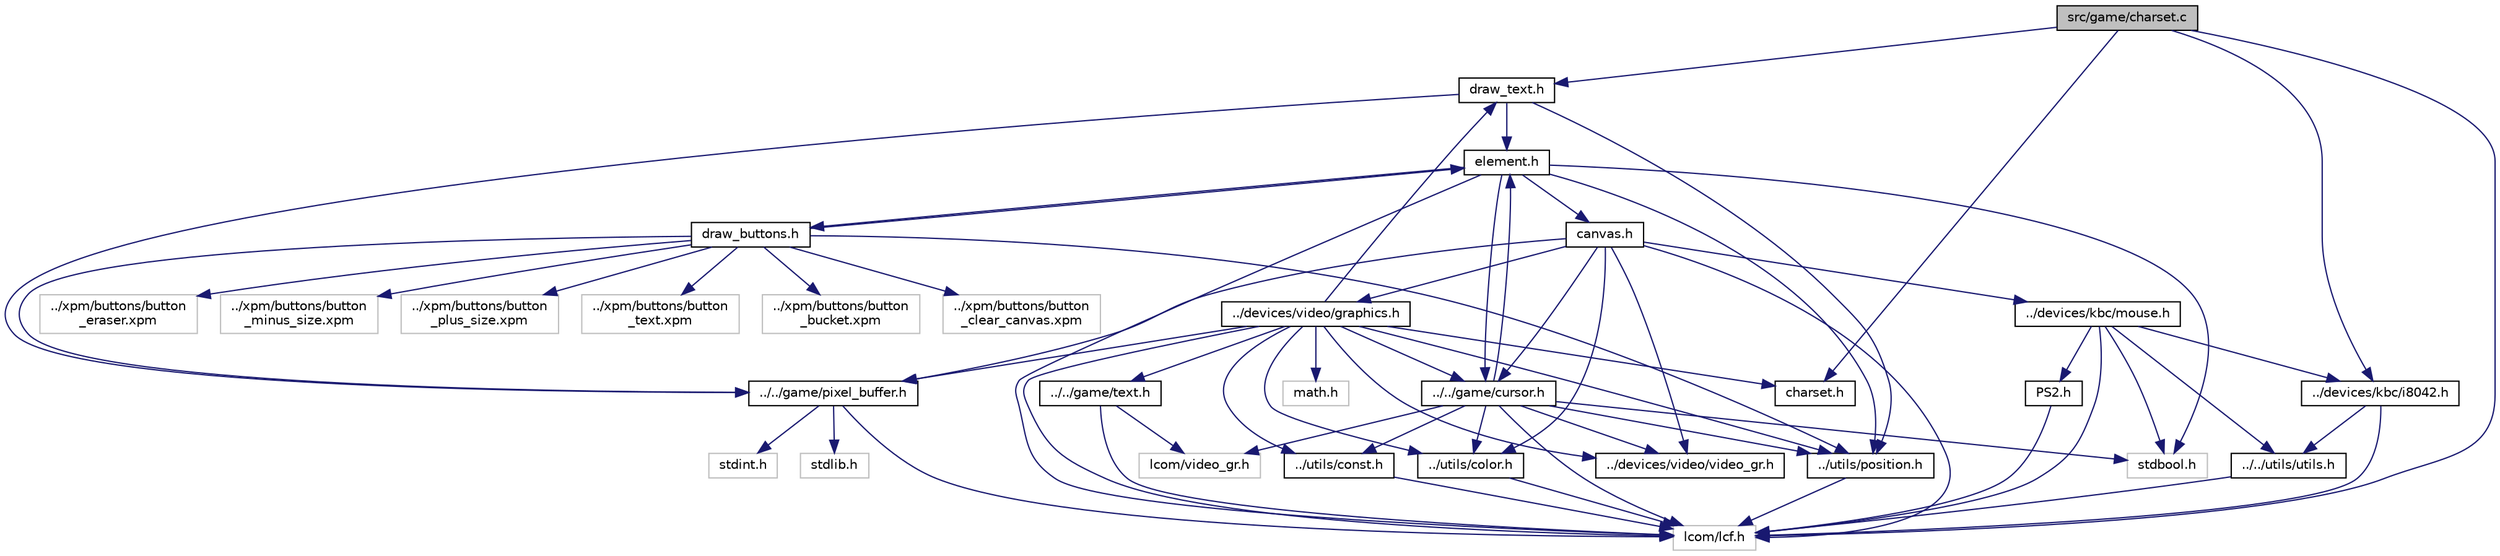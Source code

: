 digraph "src/game/charset.c"
{
 // LATEX_PDF_SIZE
  edge [fontname="Helvetica",fontsize="10",labelfontname="Helvetica",labelfontsize="10"];
  node [fontname="Helvetica",fontsize="10",shape=record];
  Node1 [label="src/game/charset.c",height=0.2,width=0.4,color="black", fillcolor="grey75", style="filled", fontcolor="black",tooltip=" "];
  Node1 -> Node2 [color="midnightblue",fontsize="10",style="solid"];
  Node2 [label="lcom/lcf.h",height=0.2,width=0.4,color="grey75", fillcolor="white", style="filled",tooltip=" "];
  Node1 -> Node3 [color="midnightblue",fontsize="10",style="solid"];
  Node3 [label="../devices/kbc/i8042.h",height=0.2,width=0.4,color="black", fillcolor="white", style="filled",URL="$i8042_8h.html",tooltip=" "];
  Node3 -> Node2 [color="midnightblue",fontsize="10",style="solid"];
  Node3 -> Node4 [color="midnightblue",fontsize="10",style="solid"];
  Node4 [label="../../utils/utils.h",height=0.2,width=0.4,color="black", fillcolor="white", style="filled",URL="$utils_8h.html",tooltip=" "];
  Node4 -> Node2 [color="midnightblue",fontsize="10",style="solid"];
  Node1 -> Node5 [color="midnightblue",fontsize="10",style="solid"];
  Node5 [label="charset.h",height=0.2,width=0.4,color="black", fillcolor="white", style="filled",URL="$charset_8h.html",tooltip=" "];
  Node1 -> Node6 [color="midnightblue",fontsize="10",style="solid"];
  Node6 [label="draw_text.h",height=0.2,width=0.4,color="black", fillcolor="white", style="filled",URL="$draw__text_8h.html",tooltip=" "];
  Node6 -> Node7 [color="midnightblue",fontsize="10",style="solid"];
  Node7 [label="../utils/position.h",height=0.2,width=0.4,color="black", fillcolor="white", style="filled",URL="$position_8h.html",tooltip=" "];
  Node7 -> Node2 [color="midnightblue",fontsize="10",style="solid"];
  Node6 -> Node8 [color="midnightblue",fontsize="10",style="solid"];
  Node8 [label="element.h",height=0.2,width=0.4,color="black", fillcolor="white", style="filled",URL="$element_8h.html",tooltip=" "];
  Node8 -> Node2 [color="midnightblue",fontsize="10",style="solid"];
  Node8 -> Node9 [color="midnightblue",fontsize="10",style="solid"];
  Node9 [label="stdbool.h",height=0.2,width=0.4,color="grey75", fillcolor="white", style="filled",tooltip=" "];
  Node8 -> Node7 [color="midnightblue",fontsize="10",style="solid"];
  Node8 -> Node10 [color="midnightblue",fontsize="10",style="solid"];
  Node10 [label="canvas.h",height=0.2,width=0.4,color="black", fillcolor="white", style="filled",URL="$canvas_8h.html",tooltip=" "];
  Node10 -> Node2 [color="midnightblue",fontsize="10",style="solid"];
  Node10 -> Node11 [color="midnightblue",fontsize="10",style="solid"];
  Node11 [label="../devices/kbc/mouse.h",height=0.2,width=0.4,color="black", fillcolor="white", style="filled",URL="$mouse_8h.html",tooltip=" "];
  Node11 -> Node2 [color="midnightblue",fontsize="10",style="solid"];
  Node11 -> Node9 [color="midnightblue",fontsize="10",style="solid"];
  Node11 -> Node4 [color="midnightblue",fontsize="10",style="solid"];
  Node11 -> Node12 [color="midnightblue",fontsize="10",style="solid"];
  Node12 [label="PS2.h",height=0.2,width=0.4,color="black", fillcolor="white", style="filled",URL="$_p_s2_8h.html",tooltip=" "];
  Node12 -> Node2 [color="midnightblue",fontsize="10",style="solid"];
  Node11 -> Node3 [color="midnightblue",fontsize="10",style="solid"];
  Node10 -> Node13 [color="midnightblue",fontsize="10",style="solid"];
  Node13 [label="../devices/video/graphics.h",height=0.2,width=0.4,color="black", fillcolor="white", style="filled",URL="$graphics_8h.html",tooltip=" "];
  Node13 -> Node2 [color="midnightblue",fontsize="10",style="solid"];
  Node13 -> Node14 [color="midnightblue",fontsize="10",style="solid"];
  Node14 [label="math.h",height=0.2,width=0.4,color="grey75", fillcolor="white", style="filled",tooltip=" "];
  Node13 -> Node5 [color="midnightblue",fontsize="10",style="solid"];
  Node13 -> Node15 [color="midnightblue",fontsize="10",style="solid"];
  Node15 [label="../../game/cursor.h",height=0.2,width=0.4,color="black", fillcolor="white", style="filled",URL="$cursor_8h.html",tooltip=" "];
  Node15 -> Node2 [color="midnightblue",fontsize="10",style="solid"];
  Node15 -> Node16 [color="midnightblue",fontsize="10",style="solid"];
  Node16 [label="lcom/video_gr.h",height=0.2,width=0.4,color="grey75", fillcolor="white", style="filled",tooltip=" "];
  Node15 -> Node9 [color="midnightblue",fontsize="10",style="solid"];
  Node15 -> Node17 [color="midnightblue",fontsize="10",style="solid"];
  Node17 [label="../devices/video/video_gr.h",height=0.2,width=0.4,color="black", fillcolor="white", style="filled",URL="$video__gr_8h.html",tooltip=" "];
  Node15 -> Node18 [color="midnightblue",fontsize="10",style="solid"];
  Node18 [label="../utils/color.h",height=0.2,width=0.4,color="black", fillcolor="white", style="filled",URL="$color_8h.html",tooltip=" "];
  Node18 -> Node2 [color="midnightblue",fontsize="10",style="solid"];
  Node15 -> Node19 [color="midnightblue",fontsize="10",style="solid"];
  Node19 [label="../utils/const.h",height=0.2,width=0.4,color="black", fillcolor="white", style="filled",URL="$const_8h.html",tooltip=" "];
  Node19 -> Node2 [color="midnightblue",fontsize="10",style="solid"];
  Node15 -> Node7 [color="midnightblue",fontsize="10",style="solid"];
  Node15 -> Node8 [color="midnightblue",fontsize="10",style="solid"];
  Node13 -> Node6 [color="midnightblue",fontsize="10",style="solid"];
  Node13 -> Node20 [color="midnightblue",fontsize="10",style="solid"];
  Node20 [label="../../game/pixel_buffer.h",height=0.2,width=0.4,color="black", fillcolor="white", style="filled",URL="$pixel__buffer_8h.html",tooltip=" "];
  Node20 -> Node2 [color="midnightblue",fontsize="10",style="solid"];
  Node20 -> Node21 [color="midnightblue",fontsize="10",style="solid"];
  Node21 [label="stdint.h",height=0.2,width=0.4,color="grey75", fillcolor="white", style="filled",tooltip=" "];
  Node20 -> Node22 [color="midnightblue",fontsize="10",style="solid"];
  Node22 [label="stdlib.h",height=0.2,width=0.4,color="grey75", fillcolor="white", style="filled",tooltip=" "];
  Node13 -> Node23 [color="midnightblue",fontsize="10",style="solid"];
  Node23 [label="../../game/text.h",height=0.2,width=0.4,color="black", fillcolor="white", style="filled",URL="$text_8h.html",tooltip=" "];
  Node23 -> Node2 [color="midnightblue",fontsize="10",style="solid"];
  Node23 -> Node16 [color="midnightblue",fontsize="10",style="solid"];
  Node13 -> Node18 [color="midnightblue",fontsize="10",style="solid"];
  Node13 -> Node19 [color="midnightblue",fontsize="10",style="solid"];
  Node13 -> Node7 [color="midnightblue",fontsize="10",style="solid"];
  Node13 -> Node17 [color="midnightblue",fontsize="10",style="solid"];
  Node10 -> Node17 [color="midnightblue",fontsize="10",style="solid"];
  Node10 -> Node18 [color="midnightblue",fontsize="10",style="solid"];
  Node10 -> Node15 [color="midnightblue",fontsize="10",style="solid"];
  Node10 -> Node20 [color="midnightblue",fontsize="10",style="solid"];
  Node8 -> Node15 [color="midnightblue",fontsize="10",style="solid"];
  Node8 -> Node24 [color="midnightblue",fontsize="10",style="solid"];
  Node24 [label="draw_buttons.h",height=0.2,width=0.4,color="black", fillcolor="white", style="filled",URL="$draw__buttons_8h.html",tooltip=" "];
  Node24 -> Node7 [color="midnightblue",fontsize="10",style="solid"];
  Node24 -> Node25 [color="midnightblue",fontsize="10",style="solid"];
  Node25 [label="../xpm/buttons/button\l_bucket.xpm",height=0.2,width=0.4,color="grey75", fillcolor="white", style="filled",tooltip=" "];
  Node24 -> Node26 [color="midnightblue",fontsize="10",style="solid"];
  Node26 [label="../xpm/buttons/button\l_clear_canvas.xpm",height=0.2,width=0.4,color="grey75", fillcolor="white", style="filled",tooltip=" "];
  Node24 -> Node27 [color="midnightblue",fontsize="10",style="solid"];
  Node27 [label="../xpm/buttons/button\l_eraser.xpm",height=0.2,width=0.4,color="grey75", fillcolor="white", style="filled",tooltip=" "];
  Node24 -> Node28 [color="midnightblue",fontsize="10",style="solid"];
  Node28 [label="../xpm/buttons/button\l_minus_size.xpm",height=0.2,width=0.4,color="grey75", fillcolor="white", style="filled",tooltip=" "];
  Node24 -> Node29 [color="midnightblue",fontsize="10",style="solid"];
  Node29 [label="../xpm/buttons/button\l_plus_size.xpm",height=0.2,width=0.4,color="grey75", fillcolor="white", style="filled",tooltip=" "];
  Node24 -> Node30 [color="midnightblue",fontsize="10",style="solid"];
  Node30 [label="../xpm/buttons/button\l_text.xpm",height=0.2,width=0.4,color="grey75", fillcolor="white", style="filled",tooltip=" "];
  Node24 -> Node8 [color="midnightblue",fontsize="10",style="solid"];
  Node24 -> Node20 [color="midnightblue",fontsize="10",style="solid"];
  Node6 -> Node20 [color="midnightblue",fontsize="10",style="solid"];
}
